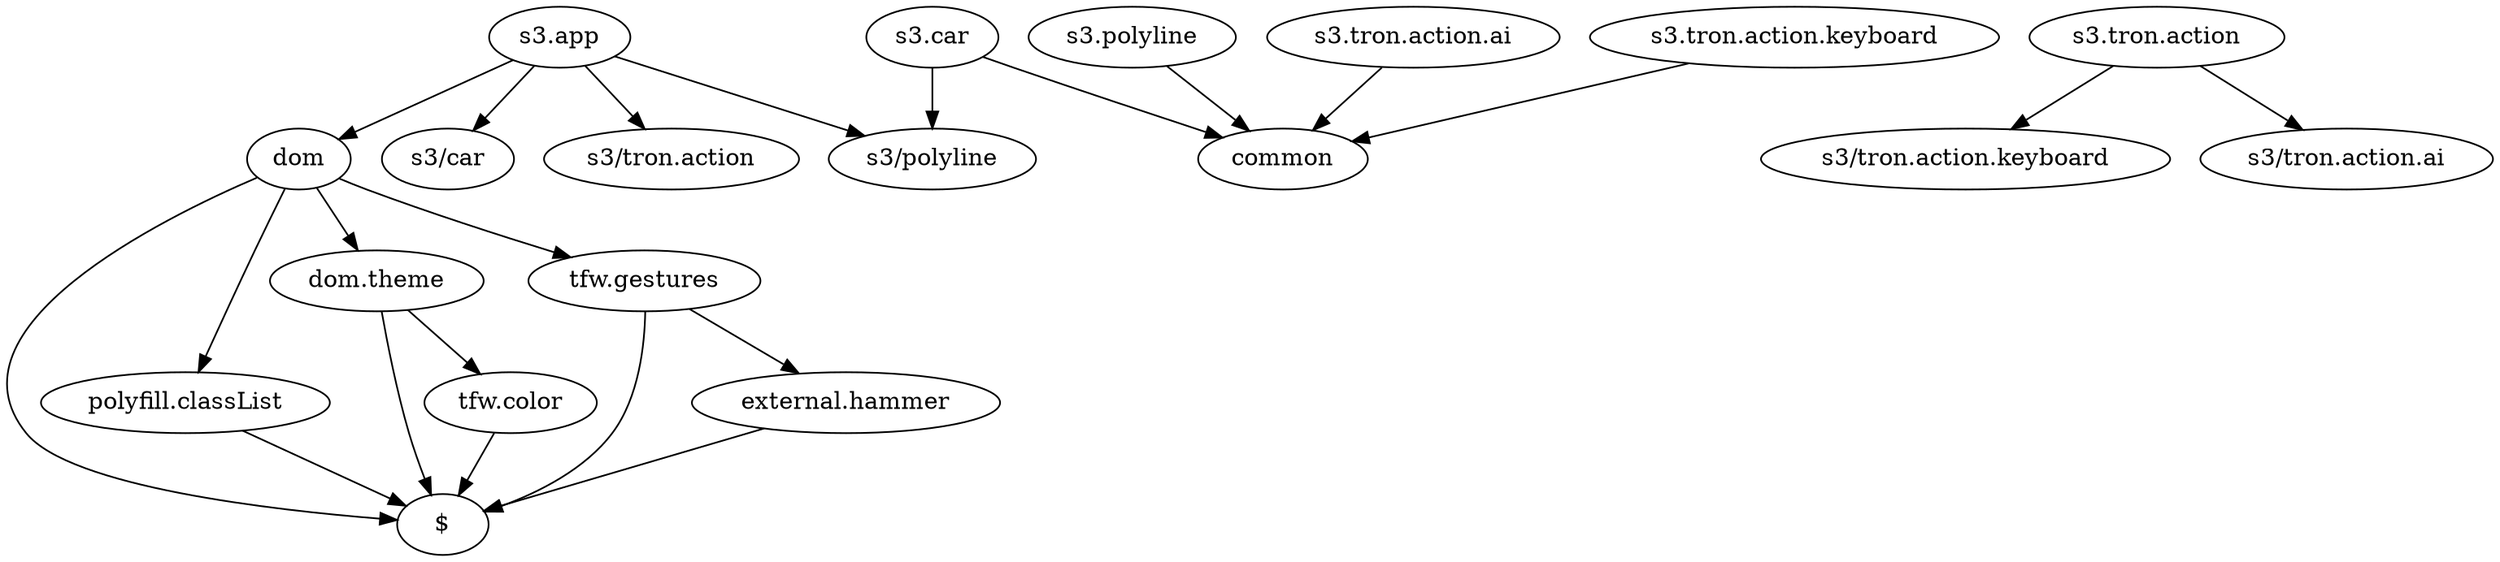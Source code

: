 digraph dependencies {
    "s3.app" -> "dom"

    "s3.app" -> "s3/car"

    "s3.app" -> "s3/tron.action"

    "s3.app" -> "s3/polyline"
    "s3.polyline" -> "common"
    "s3.tron.action" -> "s3/tron.action.keyboard"

    "s3.tron.action" -> "s3/tron.action.ai"
    "s3.tron.action.ai" -> "common"
    "s3.tron.action.keyboard" -> "common"
    "s3.car" -> "s3/polyline"

    "s3.car" -> "common"
    "dom" -> "$"

    "dom" -> "polyfill.classList"

    "dom" -> "dom.theme"

    "dom" -> "tfw.gestures"
    "tfw.gestures" -> "$"

    "tfw.gestures" -> "external.hammer"
    "external.hammer" -> "$"
    "dom.theme" -> "$"

    "dom.theme" -> "tfw.color"
    "tfw.color" -> "$"
    "polyfill.classList" -> "$"

}